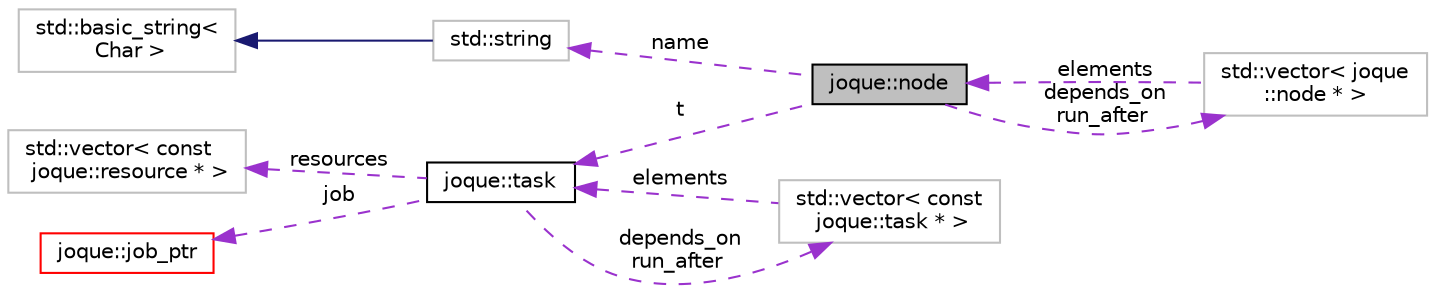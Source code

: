 digraph "joque::node"
{
 // LATEX_PDF_SIZE
  edge [fontname="Helvetica",fontsize="10",labelfontname="Helvetica",labelfontsize="10"];
  node [fontname="Helvetica",fontsize="10",shape=record];
  rankdir="LR";
  Node1 [label="joque::node",height=0.2,width=0.4,color="black", fillcolor="grey75", style="filled", fontcolor="black",tooltip="Node representing all execution-related information for one task."];
  Node2 -> Node1 [dir="back",color="darkorchid3",fontsize="10",style="dashed",label=" depends_on\nrun_after" ,fontname="Helvetica"];
  Node2 [label="std::vector\< joque\l::node * \>",height=0.2,width=0.4,color="grey75", fillcolor="white", style="filled",tooltip=" "];
  Node1 -> Node2 [dir="back",color="darkorchid3",fontsize="10",style="dashed",label=" elements" ,fontname="Helvetica"];
  Node3 -> Node1 [dir="back",color="darkorchid3",fontsize="10",style="dashed",label=" name" ,fontname="Helvetica"];
  Node3 [label="std::string",height=0.2,width=0.4,color="grey75", fillcolor="white", style="filled",tooltip=" "];
  Node4 -> Node3 [dir="back",color="midnightblue",fontsize="10",style="solid",fontname="Helvetica"];
  Node4 [label="std::basic_string\<\l Char \>",height=0.2,width=0.4,color="grey75", fillcolor="white", style="filled",tooltip=" "];
  Node5 -> Node1 [dir="back",color="darkorchid3",fontsize="10",style="dashed",label=" t" ,fontname="Helvetica"];
  Node5 [label="joque::task",height=0.2,width=0.4,color="black", fillcolor="white", style="filled",URL="$namespacejoque.html#structjoque_1_1task",tooltip="Single task that should be executed by the system."];
  Node6 -> Node5 [dir="back",color="darkorchid3",fontsize="10",style="dashed",label=" resources" ,fontname="Helvetica"];
  Node6 [label="std::vector\< const\l joque::resource * \>",height=0.2,width=0.4,color="grey75", fillcolor="white", style="filled",tooltip=" "];
  Node8 -> Node5 [dir="back",color="darkorchid3",fontsize="10",style="dashed",label=" job" ,fontname="Helvetica"];
  Node8 [label="joque::job_ptr",height=0.2,width=0.4,color="red", fillcolor="white", style="filled",URL="$structjoque_1_1job__ptr.html",tooltip="Custom unique_ptr wrapper that simplifies syntax of tasks."];
  Node11 -> Node5 [dir="back",color="darkorchid3",fontsize="10",style="dashed",label=" depends_on\nrun_after" ,fontname="Helvetica"];
  Node11 [label="std::vector\< const\l joque::task * \>",height=0.2,width=0.4,color="grey75", fillcolor="white", style="filled",tooltip=" "];
  Node5 -> Node11 [dir="back",color="darkorchid3",fontsize="10",style="dashed",label=" elements" ,fontname="Helvetica"];
}
